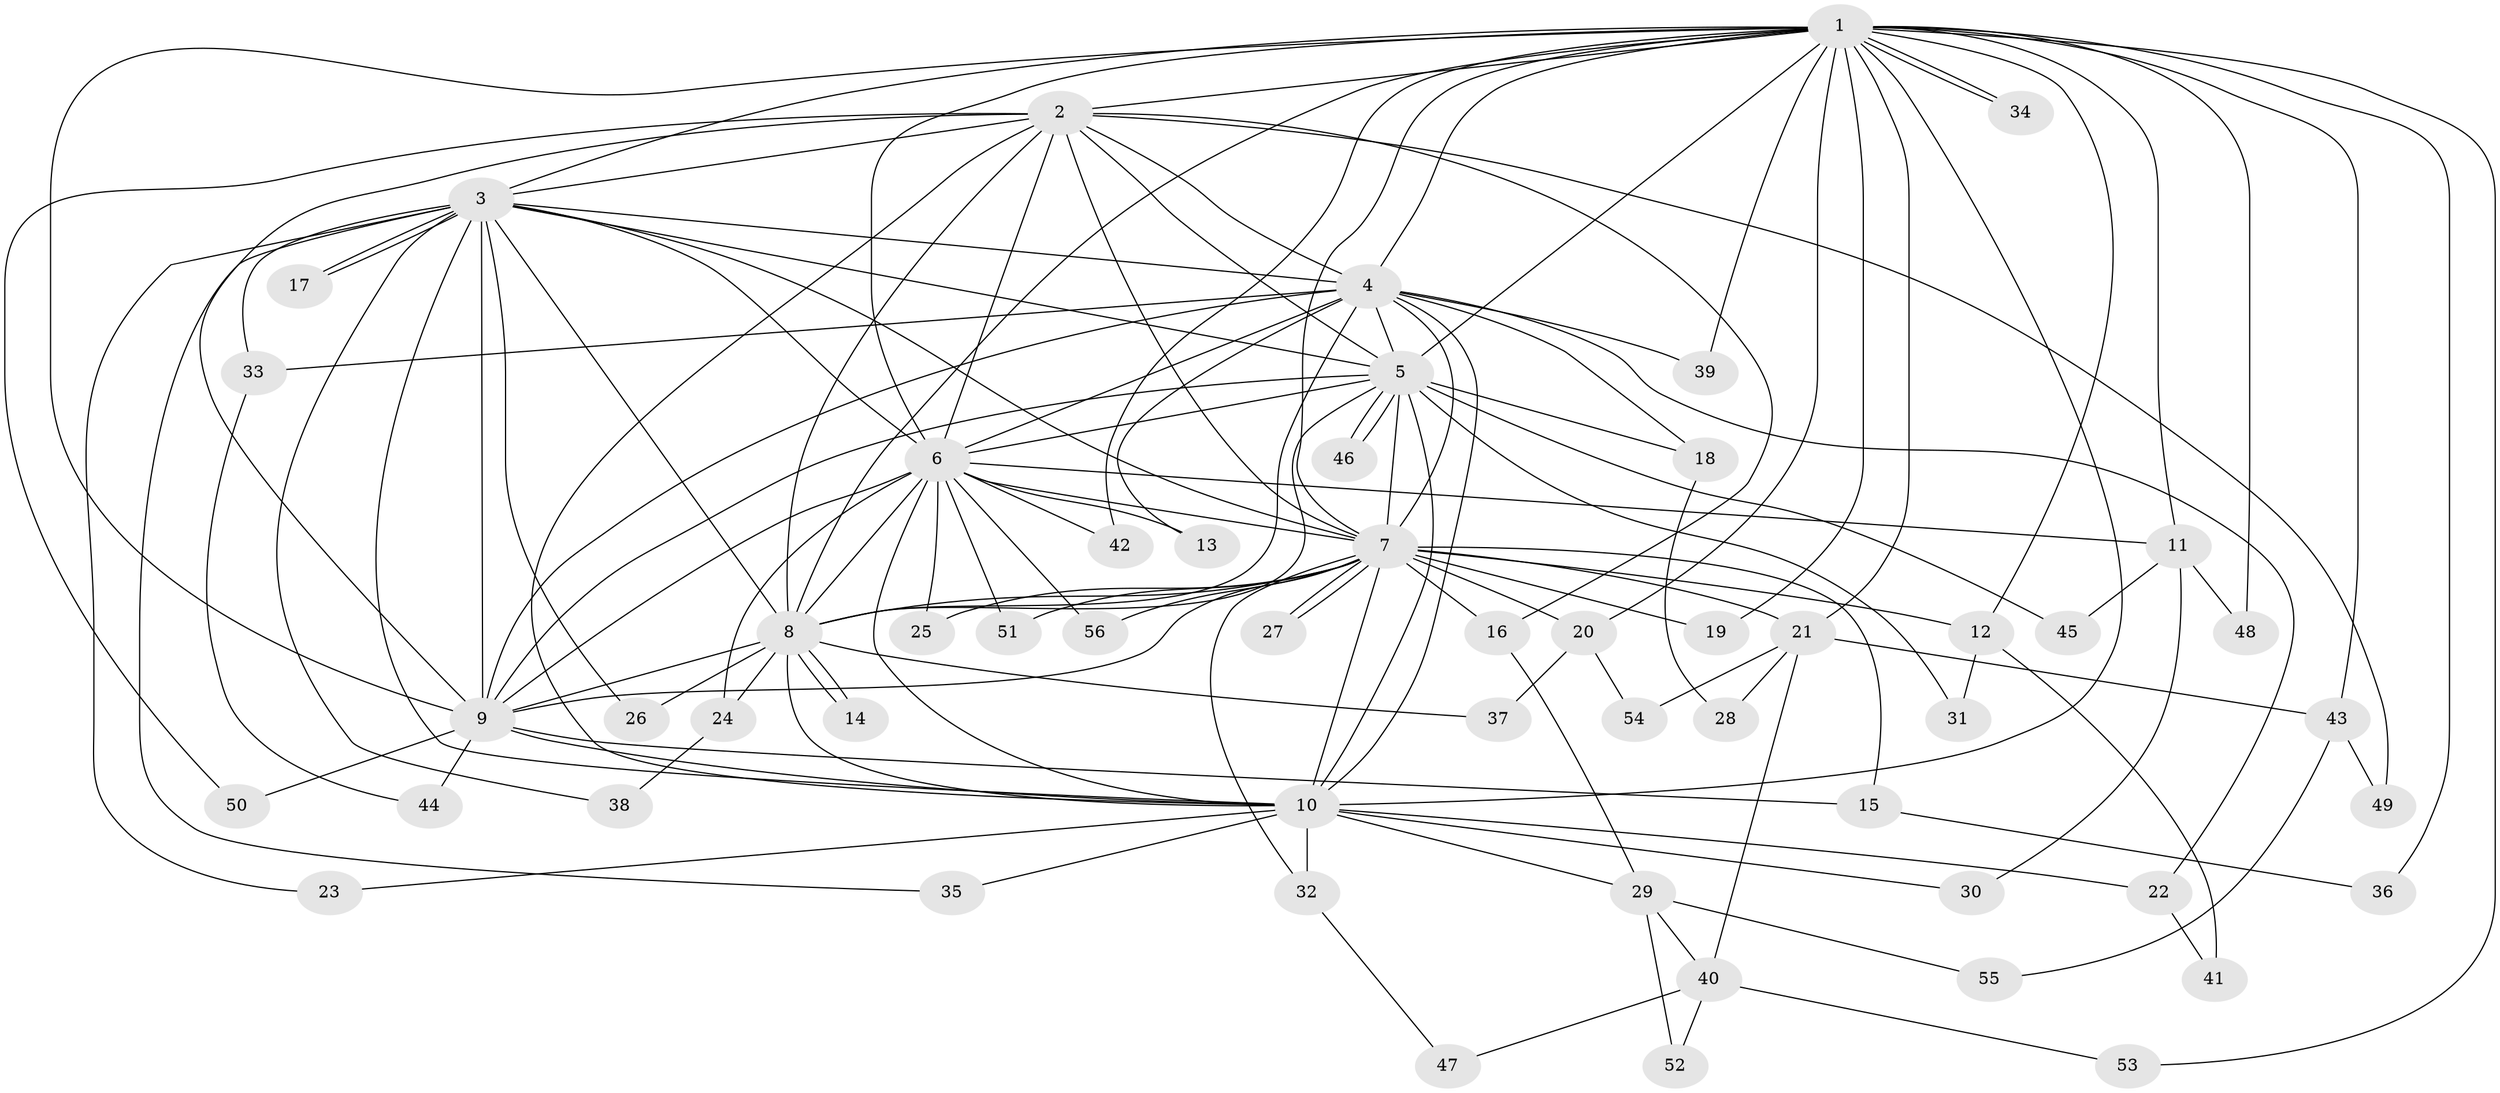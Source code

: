 // Generated by graph-tools (version 1.1) at 2025/35/03/09/25 02:35:13]
// undirected, 56 vertices, 137 edges
graph export_dot {
graph [start="1"]
  node [color=gray90,style=filled];
  1;
  2;
  3;
  4;
  5;
  6;
  7;
  8;
  9;
  10;
  11;
  12;
  13;
  14;
  15;
  16;
  17;
  18;
  19;
  20;
  21;
  22;
  23;
  24;
  25;
  26;
  27;
  28;
  29;
  30;
  31;
  32;
  33;
  34;
  35;
  36;
  37;
  38;
  39;
  40;
  41;
  42;
  43;
  44;
  45;
  46;
  47;
  48;
  49;
  50;
  51;
  52;
  53;
  54;
  55;
  56;
  1 -- 2;
  1 -- 3;
  1 -- 4;
  1 -- 5;
  1 -- 6;
  1 -- 7;
  1 -- 8;
  1 -- 9;
  1 -- 10;
  1 -- 11;
  1 -- 12;
  1 -- 19;
  1 -- 20;
  1 -- 21;
  1 -- 34;
  1 -- 34;
  1 -- 36;
  1 -- 39;
  1 -- 42;
  1 -- 43;
  1 -- 48;
  1 -- 53;
  2 -- 3;
  2 -- 4;
  2 -- 5;
  2 -- 6;
  2 -- 7;
  2 -- 8;
  2 -- 9;
  2 -- 10;
  2 -- 16;
  2 -- 49;
  2 -- 50;
  3 -- 4;
  3 -- 5;
  3 -- 6;
  3 -- 7;
  3 -- 8;
  3 -- 9;
  3 -- 10;
  3 -- 17;
  3 -- 17;
  3 -- 23;
  3 -- 26;
  3 -- 33;
  3 -- 35;
  3 -- 38;
  4 -- 5;
  4 -- 6;
  4 -- 7;
  4 -- 8;
  4 -- 9;
  4 -- 10;
  4 -- 13;
  4 -- 18;
  4 -- 22;
  4 -- 33;
  4 -- 39;
  5 -- 6;
  5 -- 7;
  5 -- 8;
  5 -- 9;
  5 -- 10;
  5 -- 18;
  5 -- 31;
  5 -- 45;
  5 -- 46;
  5 -- 46;
  6 -- 7;
  6 -- 8;
  6 -- 9;
  6 -- 10;
  6 -- 11;
  6 -- 13;
  6 -- 24;
  6 -- 25;
  6 -- 42;
  6 -- 51;
  6 -- 56;
  7 -- 8;
  7 -- 9;
  7 -- 10;
  7 -- 12;
  7 -- 15;
  7 -- 16;
  7 -- 19;
  7 -- 20;
  7 -- 21;
  7 -- 25;
  7 -- 27;
  7 -- 27;
  7 -- 32;
  7 -- 51;
  7 -- 56;
  8 -- 9;
  8 -- 10;
  8 -- 14;
  8 -- 14;
  8 -- 24;
  8 -- 26;
  8 -- 37;
  9 -- 10;
  9 -- 15;
  9 -- 44;
  9 -- 50;
  10 -- 22;
  10 -- 23;
  10 -- 29;
  10 -- 30;
  10 -- 32;
  10 -- 35;
  11 -- 30;
  11 -- 45;
  11 -- 48;
  12 -- 31;
  12 -- 41;
  15 -- 36;
  16 -- 29;
  18 -- 28;
  20 -- 37;
  20 -- 54;
  21 -- 28;
  21 -- 40;
  21 -- 43;
  21 -- 54;
  22 -- 41;
  24 -- 38;
  29 -- 40;
  29 -- 52;
  29 -- 55;
  32 -- 47;
  33 -- 44;
  40 -- 47;
  40 -- 52;
  40 -- 53;
  43 -- 49;
  43 -- 55;
}
